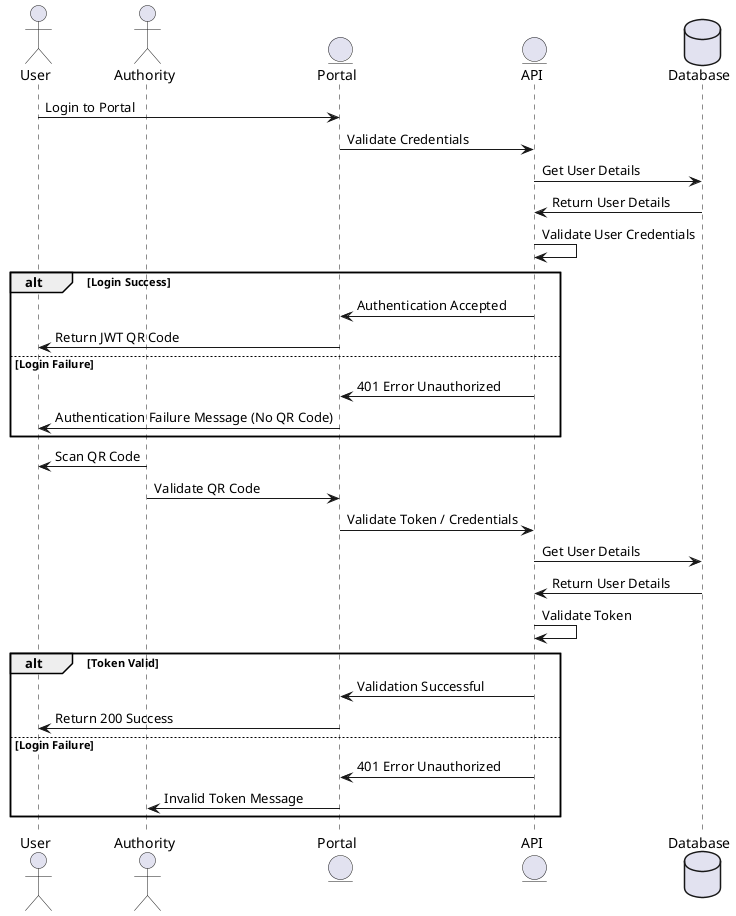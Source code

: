 @startuml
actor       User        as user
actor       Authority   as authority
entity      Portal      as portal
entity      API         as api
database    Database    as database

'control     Control     as Foo3
'entity      Entity      as Foo4
'collections Collections as Foo6
'queue       Queue       as Foo7
user -> portal : Login to Portal
portal -> api : Validate Credentials
api -> database : Get User Details
database -> api : Return User Details
api -> api : Validate User Credentials

alt Login Success
    api -> portal: Authentication Accepted
    portal -> user: Return JWT QR Code
else Login Failure
    api -> portal: 401 Error Unauthorized
    portal -> user: Authentication Failure Message (No QR Code)
end

authority -> user : Scan QR Code
authority -> portal : Validate QR Code
portal -> api : Validate Token / Credentials
api -> database : Get User Details
database -> api : Return User Details
api -> api : Validate Token

alt Token Valid
    api -> portal: Validation Successful
    portal -> user: Return 200 Success
else Login Failure
    api -> portal: 401 Error Unauthorized
    portal -> authority: Invalid Token Message
end
@enduml

